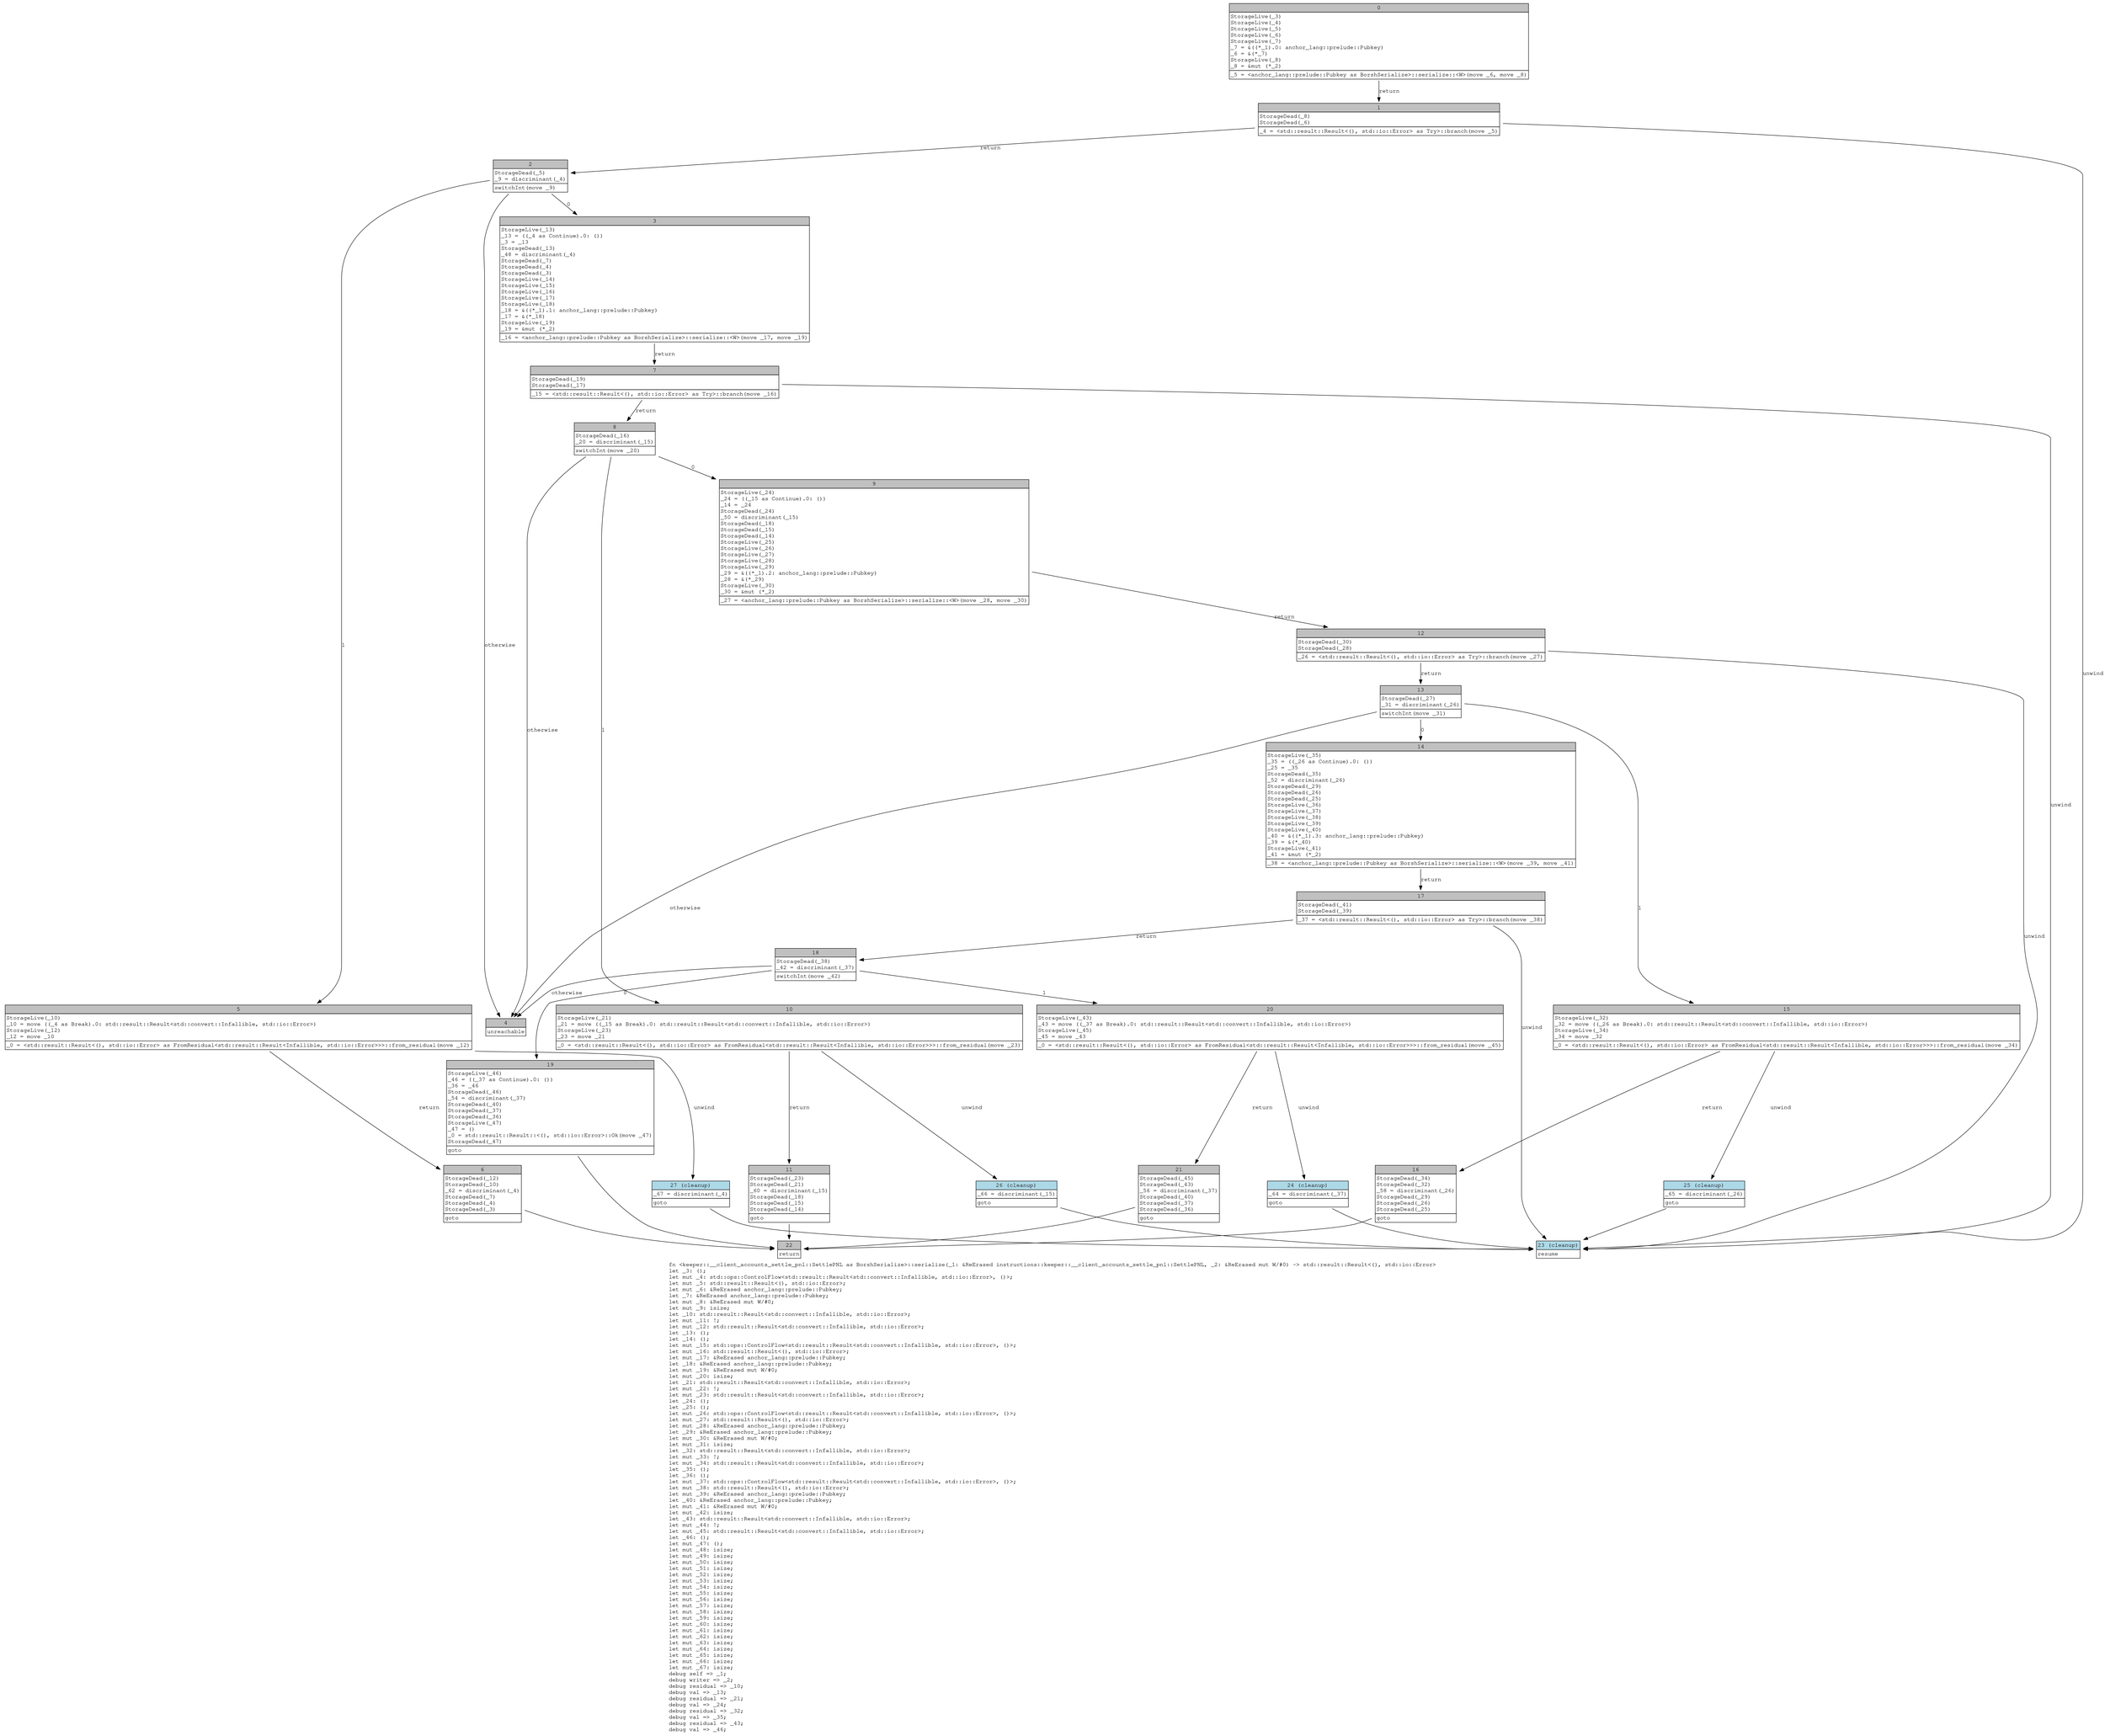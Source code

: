 digraph Mir_0_9871 {
    graph [fontname="Courier, monospace"];
    node [fontname="Courier, monospace"];
    edge [fontname="Courier, monospace"];
    label=<fn &lt;keeper::__client_accounts_settle_pnl::SettlePNL as BorshSerialize&gt;::serialize(_1: &amp;ReErased instructions::keeper::__client_accounts_settle_pnl::SettlePNL, _2: &amp;ReErased mut W/#0) -&gt; std::result::Result&lt;(), std::io::Error&gt;<br align="left"/>let _3: ();<br align="left"/>let mut _4: std::ops::ControlFlow&lt;std::result::Result&lt;std::convert::Infallible, std::io::Error&gt;, ()&gt;;<br align="left"/>let mut _5: std::result::Result&lt;(), std::io::Error&gt;;<br align="left"/>let mut _6: &amp;ReErased anchor_lang::prelude::Pubkey;<br align="left"/>let _7: &amp;ReErased anchor_lang::prelude::Pubkey;<br align="left"/>let mut _8: &amp;ReErased mut W/#0;<br align="left"/>let mut _9: isize;<br align="left"/>let _10: std::result::Result&lt;std::convert::Infallible, std::io::Error&gt;;<br align="left"/>let mut _11: !;<br align="left"/>let mut _12: std::result::Result&lt;std::convert::Infallible, std::io::Error&gt;;<br align="left"/>let _13: ();<br align="left"/>let _14: ();<br align="left"/>let mut _15: std::ops::ControlFlow&lt;std::result::Result&lt;std::convert::Infallible, std::io::Error&gt;, ()&gt;;<br align="left"/>let mut _16: std::result::Result&lt;(), std::io::Error&gt;;<br align="left"/>let mut _17: &amp;ReErased anchor_lang::prelude::Pubkey;<br align="left"/>let _18: &amp;ReErased anchor_lang::prelude::Pubkey;<br align="left"/>let mut _19: &amp;ReErased mut W/#0;<br align="left"/>let mut _20: isize;<br align="left"/>let _21: std::result::Result&lt;std::convert::Infallible, std::io::Error&gt;;<br align="left"/>let mut _22: !;<br align="left"/>let mut _23: std::result::Result&lt;std::convert::Infallible, std::io::Error&gt;;<br align="left"/>let _24: ();<br align="left"/>let _25: ();<br align="left"/>let mut _26: std::ops::ControlFlow&lt;std::result::Result&lt;std::convert::Infallible, std::io::Error&gt;, ()&gt;;<br align="left"/>let mut _27: std::result::Result&lt;(), std::io::Error&gt;;<br align="left"/>let mut _28: &amp;ReErased anchor_lang::prelude::Pubkey;<br align="left"/>let _29: &amp;ReErased anchor_lang::prelude::Pubkey;<br align="left"/>let mut _30: &amp;ReErased mut W/#0;<br align="left"/>let mut _31: isize;<br align="left"/>let _32: std::result::Result&lt;std::convert::Infallible, std::io::Error&gt;;<br align="left"/>let mut _33: !;<br align="left"/>let mut _34: std::result::Result&lt;std::convert::Infallible, std::io::Error&gt;;<br align="left"/>let _35: ();<br align="left"/>let _36: ();<br align="left"/>let mut _37: std::ops::ControlFlow&lt;std::result::Result&lt;std::convert::Infallible, std::io::Error&gt;, ()&gt;;<br align="left"/>let mut _38: std::result::Result&lt;(), std::io::Error&gt;;<br align="left"/>let mut _39: &amp;ReErased anchor_lang::prelude::Pubkey;<br align="left"/>let _40: &amp;ReErased anchor_lang::prelude::Pubkey;<br align="left"/>let mut _41: &amp;ReErased mut W/#0;<br align="left"/>let mut _42: isize;<br align="left"/>let _43: std::result::Result&lt;std::convert::Infallible, std::io::Error&gt;;<br align="left"/>let mut _44: !;<br align="left"/>let mut _45: std::result::Result&lt;std::convert::Infallible, std::io::Error&gt;;<br align="left"/>let _46: ();<br align="left"/>let mut _47: ();<br align="left"/>let mut _48: isize;<br align="left"/>let mut _49: isize;<br align="left"/>let mut _50: isize;<br align="left"/>let mut _51: isize;<br align="left"/>let mut _52: isize;<br align="left"/>let mut _53: isize;<br align="left"/>let mut _54: isize;<br align="left"/>let mut _55: isize;<br align="left"/>let mut _56: isize;<br align="left"/>let mut _57: isize;<br align="left"/>let mut _58: isize;<br align="left"/>let mut _59: isize;<br align="left"/>let mut _60: isize;<br align="left"/>let mut _61: isize;<br align="left"/>let mut _62: isize;<br align="left"/>let mut _63: isize;<br align="left"/>let mut _64: isize;<br align="left"/>let mut _65: isize;<br align="left"/>let mut _66: isize;<br align="left"/>let mut _67: isize;<br align="left"/>debug self =&gt; _1;<br align="left"/>debug writer =&gt; _2;<br align="left"/>debug residual =&gt; _10;<br align="left"/>debug val =&gt; _13;<br align="left"/>debug residual =&gt; _21;<br align="left"/>debug val =&gt; _24;<br align="left"/>debug residual =&gt; _32;<br align="left"/>debug val =&gt; _35;<br align="left"/>debug residual =&gt; _43;<br align="left"/>debug val =&gt; _46;<br align="left"/>>;
    bb0__0_9871 [shape="none", label=<<table border="0" cellborder="1" cellspacing="0"><tr><td bgcolor="gray" align="center" colspan="1">0</td></tr><tr><td align="left" balign="left">StorageLive(_3)<br/>StorageLive(_4)<br/>StorageLive(_5)<br/>StorageLive(_6)<br/>StorageLive(_7)<br/>_7 = &amp;((*_1).0: anchor_lang::prelude::Pubkey)<br/>_6 = &amp;(*_7)<br/>StorageLive(_8)<br/>_8 = &amp;mut (*_2)<br/></td></tr><tr><td align="left">_5 = &lt;anchor_lang::prelude::Pubkey as BorshSerialize&gt;::serialize::&lt;W&gt;(move _6, move _8)</td></tr></table>>];
    bb1__0_9871 [shape="none", label=<<table border="0" cellborder="1" cellspacing="0"><tr><td bgcolor="gray" align="center" colspan="1">1</td></tr><tr><td align="left" balign="left">StorageDead(_8)<br/>StorageDead(_6)<br/></td></tr><tr><td align="left">_4 = &lt;std::result::Result&lt;(), std::io::Error&gt; as Try&gt;::branch(move _5)</td></tr></table>>];
    bb2__0_9871 [shape="none", label=<<table border="0" cellborder="1" cellspacing="0"><tr><td bgcolor="gray" align="center" colspan="1">2</td></tr><tr><td align="left" balign="left">StorageDead(_5)<br/>_9 = discriminant(_4)<br/></td></tr><tr><td align="left">switchInt(move _9)</td></tr></table>>];
    bb3__0_9871 [shape="none", label=<<table border="0" cellborder="1" cellspacing="0"><tr><td bgcolor="gray" align="center" colspan="1">3</td></tr><tr><td align="left" balign="left">StorageLive(_13)<br/>_13 = ((_4 as Continue).0: ())<br/>_3 = _13<br/>StorageDead(_13)<br/>_48 = discriminant(_4)<br/>StorageDead(_7)<br/>StorageDead(_4)<br/>StorageDead(_3)<br/>StorageLive(_14)<br/>StorageLive(_15)<br/>StorageLive(_16)<br/>StorageLive(_17)<br/>StorageLive(_18)<br/>_18 = &amp;((*_1).1: anchor_lang::prelude::Pubkey)<br/>_17 = &amp;(*_18)<br/>StorageLive(_19)<br/>_19 = &amp;mut (*_2)<br/></td></tr><tr><td align="left">_16 = &lt;anchor_lang::prelude::Pubkey as BorshSerialize&gt;::serialize::&lt;W&gt;(move _17, move _19)</td></tr></table>>];
    bb4__0_9871 [shape="none", label=<<table border="0" cellborder="1" cellspacing="0"><tr><td bgcolor="gray" align="center" colspan="1">4</td></tr><tr><td align="left">unreachable</td></tr></table>>];
    bb5__0_9871 [shape="none", label=<<table border="0" cellborder="1" cellspacing="0"><tr><td bgcolor="gray" align="center" colspan="1">5</td></tr><tr><td align="left" balign="left">StorageLive(_10)<br/>_10 = move ((_4 as Break).0: std::result::Result&lt;std::convert::Infallible, std::io::Error&gt;)<br/>StorageLive(_12)<br/>_12 = move _10<br/></td></tr><tr><td align="left">_0 = &lt;std::result::Result&lt;(), std::io::Error&gt; as FromResidual&lt;std::result::Result&lt;Infallible, std::io::Error&gt;&gt;&gt;::from_residual(move _12)</td></tr></table>>];
    bb6__0_9871 [shape="none", label=<<table border="0" cellborder="1" cellspacing="0"><tr><td bgcolor="gray" align="center" colspan="1">6</td></tr><tr><td align="left" balign="left">StorageDead(_12)<br/>StorageDead(_10)<br/>_62 = discriminant(_4)<br/>StorageDead(_7)<br/>StorageDead(_4)<br/>StorageDead(_3)<br/></td></tr><tr><td align="left">goto</td></tr></table>>];
    bb7__0_9871 [shape="none", label=<<table border="0" cellborder="1" cellspacing="0"><tr><td bgcolor="gray" align="center" colspan="1">7</td></tr><tr><td align="left" balign="left">StorageDead(_19)<br/>StorageDead(_17)<br/></td></tr><tr><td align="left">_15 = &lt;std::result::Result&lt;(), std::io::Error&gt; as Try&gt;::branch(move _16)</td></tr></table>>];
    bb8__0_9871 [shape="none", label=<<table border="0" cellborder="1" cellspacing="0"><tr><td bgcolor="gray" align="center" colspan="1">8</td></tr><tr><td align="left" balign="left">StorageDead(_16)<br/>_20 = discriminant(_15)<br/></td></tr><tr><td align="left">switchInt(move _20)</td></tr></table>>];
    bb9__0_9871 [shape="none", label=<<table border="0" cellborder="1" cellspacing="0"><tr><td bgcolor="gray" align="center" colspan="1">9</td></tr><tr><td align="left" balign="left">StorageLive(_24)<br/>_24 = ((_15 as Continue).0: ())<br/>_14 = _24<br/>StorageDead(_24)<br/>_50 = discriminant(_15)<br/>StorageDead(_18)<br/>StorageDead(_15)<br/>StorageDead(_14)<br/>StorageLive(_25)<br/>StorageLive(_26)<br/>StorageLive(_27)<br/>StorageLive(_28)<br/>StorageLive(_29)<br/>_29 = &amp;((*_1).2: anchor_lang::prelude::Pubkey)<br/>_28 = &amp;(*_29)<br/>StorageLive(_30)<br/>_30 = &amp;mut (*_2)<br/></td></tr><tr><td align="left">_27 = &lt;anchor_lang::prelude::Pubkey as BorshSerialize&gt;::serialize::&lt;W&gt;(move _28, move _30)</td></tr></table>>];
    bb10__0_9871 [shape="none", label=<<table border="0" cellborder="1" cellspacing="0"><tr><td bgcolor="gray" align="center" colspan="1">10</td></tr><tr><td align="left" balign="left">StorageLive(_21)<br/>_21 = move ((_15 as Break).0: std::result::Result&lt;std::convert::Infallible, std::io::Error&gt;)<br/>StorageLive(_23)<br/>_23 = move _21<br/></td></tr><tr><td align="left">_0 = &lt;std::result::Result&lt;(), std::io::Error&gt; as FromResidual&lt;std::result::Result&lt;Infallible, std::io::Error&gt;&gt;&gt;::from_residual(move _23)</td></tr></table>>];
    bb11__0_9871 [shape="none", label=<<table border="0" cellborder="1" cellspacing="0"><tr><td bgcolor="gray" align="center" colspan="1">11</td></tr><tr><td align="left" balign="left">StorageDead(_23)<br/>StorageDead(_21)<br/>_60 = discriminant(_15)<br/>StorageDead(_18)<br/>StorageDead(_15)<br/>StorageDead(_14)<br/></td></tr><tr><td align="left">goto</td></tr></table>>];
    bb12__0_9871 [shape="none", label=<<table border="0" cellborder="1" cellspacing="0"><tr><td bgcolor="gray" align="center" colspan="1">12</td></tr><tr><td align="left" balign="left">StorageDead(_30)<br/>StorageDead(_28)<br/></td></tr><tr><td align="left">_26 = &lt;std::result::Result&lt;(), std::io::Error&gt; as Try&gt;::branch(move _27)</td></tr></table>>];
    bb13__0_9871 [shape="none", label=<<table border="0" cellborder="1" cellspacing="0"><tr><td bgcolor="gray" align="center" colspan="1">13</td></tr><tr><td align="left" balign="left">StorageDead(_27)<br/>_31 = discriminant(_26)<br/></td></tr><tr><td align="left">switchInt(move _31)</td></tr></table>>];
    bb14__0_9871 [shape="none", label=<<table border="0" cellborder="1" cellspacing="0"><tr><td bgcolor="gray" align="center" colspan="1">14</td></tr><tr><td align="left" balign="left">StorageLive(_35)<br/>_35 = ((_26 as Continue).0: ())<br/>_25 = _35<br/>StorageDead(_35)<br/>_52 = discriminant(_26)<br/>StorageDead(_29)<br/>StorageDead(_26)<br/>StorageDead(_25)<br/>StorageLive(_36)<br/>StorageLive(_37)<br/>StorageLive(_38)<br/>StorageLive(_39)<br/>StorageLive(_40)<br/>_40 = &amp;((*_1).3: anchor_lang::prelude::Pubkey)<br/>_39 = &amp;(*_40)<br/>StorageLive(_41)<br/>_41 = &amp;mut (*_2)<br/></td></tr><tr><td align="left">_38 = &lt;anchor_lang::prelude::Pubkey as BorshSerialize&gt;::serialize::&lt;W&gt;(move _39, move _41)</td></tr></table>>];
    bb15__0_9871 [shape="none", label=<<table border="0" cellborder="1" cellspacing="0"><tr><td bgcolor="gray" align="center" colspan="1">15</td></tr><tr><td align="left" balign="left">StorageLive(_32)<br/>_32 = move ((_26 as Break).0: std::result::Result&lt;std::convert::Infallible, std::io::Error&gt;)<br/>StorageLive(_34)<br/>_34 = move _32<br/></td></tr><tr><td align="left">_0 = &lt;std::result::Result&lt;(), std::io::Error&gt; as FromResidual&lt;std::result::Result&lt;Infallible, std::io::Error&gt;&gt;&gt;::from_residual(move _34)</td></tr></table>>];
    bb16__0_9871 [shape="none", label=<<table border="0" cellborder="1" cellspacing="0"><tr><td bgcolor="gray" align="center" colspan="1">16</td></tr><tr><td align="left" balign="left">StorageDead(_34)<br/>StorageDead(_32)<br/>_58 = discriminant(_26)<br/>StorageDead(_29)<br/>StorageDead(_26)<br/>StorageDead(_25)<br/></td></tr><tr><td align="left">goto</td></tr></table>>];
    bb17__0_9871 [shape="none", label=<<table border="0" cellborder="1" cellspacing="0"><tr><td bgcolor="gray" align="center" colspan="1">17</td></tr><tr><td align="left" balign="left">StorageDead(_41)<br/>StorageDead(_39)<br/></td></tr><tr><td align="left">_37 = &lt;std::result::Result&lt;(), std::io::Error&gt; as Try&gt;::branch(move _38)</td></tr></table>>];
    bb18__0_9871 [shape="none", label=<<table border="0" cellborder="1" cellspacing="0"><tr><td bgcolor="gray" align="center" colspan="1">18</td></tr><tr><td align="left" balign="left">StorageDead(_38)<br/>_42 = discriminant(_37)<br/></td></tr><tr><td align="left">switchInt(move _42)</td></tr></table>>];
    bb19__0_9871 [shape="none", label=<<table border="0" cellborder="1" cellspacing="0"><tr><td bgcolor="gray" align="center" colspan="1">19</td></tr><tr><td align="left" balign="left">StorageLive(_46)<br/>_46 = ((_37 as Continue).0: ())<br/>_36 = _46<br/>StorageDead(_46)<br/>_54 = discriminant(_37)<br/>StorageDead(_40)<br/>StorageDead(_37)<br/>StorageDead(_36)<br/>StorageLive(_47)<br/>_47 = ()<br/>_0 = std::result::Result::&lt;(), std::io::Error&gt;::Ok(move _47)<br/>StorageDead(_47)<br/></td></tr><tr><td align="left">goto</td></tr></table>>];
    bb20__0_9871 [shape="none", label=<<table border="0" cellborder="1" cellspacing="0"><tr><td bgcolor="gray" align="center" colspan="1">20</td></tr><tr><td align="left" balign="left">StorageLive(_43)<br/>_43 = move ((_37 as Break).0: std::result::Result&lt;std::convert::Infallible, std::io::Error&gt;)<br/>StorageLive(_45)<br/>_45 = move _43<br/></td></tr><tr><td align="left">_0 = &lt;std::result::Result&lt;(), std::io::Error&gt; as FromResidual&lt;std::result::Result&lt;Infallible, std::io::Error&gt;&gt;&gt;::from_residual(move _45)</td></tr></table>>];
    bb21__0_9871 [shape="none", label=<<table border="0" cellborder="1" cellspacing="0"><tr><td bgcolor="gray" align="center" colspan="1">21</td></tr><tr><td align="left" balign="left">StorageDead(_45)<br/>StorageDead(_43)<br/>_56 = discriminant(_37)<br/>StorageDead(_40)<br/>StorageDead(_37)<br/>StorageDead(_36)<br/></td></tr><tr><td align="left">goto</td></tr></table>>];
    bb22__0_9871 [shape="none", label=<<table border="0" cellborder="1" cellspacing="0"><tr><td bgcolor="gray" align="center" colspan="1">22</td></tr><tr><td align="left">return</td></tr></table>>];
    bb23__0_9871 [shape="none", label=<<table border="0" cellborder="1" cellspacing="0"><tr><td bgcolor="lightblue" align="center" colspan="1">23 (cleanup)</td></tr><tr><td align="left">resume</td></tr></table>>];
    bb24__0_9871 [shape="none", label=<<table border="0" cellborder="1" cellspacing="0"><tr><td bgcolor="lightblue" align="center" colspan="1">24 (cleanup)</td></tr><tr><td align="left" balign="left">_64 = discriminant(_37)<br/></td></tr><tr><td align="left">goto</td></tr></table>>];
    bb25__0_9871 [shape="none", label=<<table border="0" cellborder="1" cellspacing="0"><tr><td bgcolor="lightblue" align="center" colspan="1">25 (cleanup)</td></tr><tr><td align="left" balign="left">_65 = discriminant(_26)<br/></td></tr><tr><td align="left">goto</td></tr></table>>];
    bb26__0_9871 [shape="none", label=<<table border="0" cellborder="1" cellspacing="0"><tr><td bgcolor="lightblue" align="center" colspan="1">26 (cleanup)</td></tr><tr><td align="left" balign="left">_66 = discriminant(_15)<br/></td></tr><tr><td align="left">goto</td></tr></table>>];
    bb27__0_9871 [shape="none", label=<<table border="0" cellborder="1" cellspacing="0"><tr><td bgcolor="lightblue" align="center" colspan="1">27 (cleanup)</td></tr><tr><td align="left" balign="left">_67 = discriminant(_4)<br/></td></tr><tr><td align="left">goto</td></tr></table>>];
    bb0__0_9871 -> bb1__0_9871 [label="return"];
    bb1__0_9871 -> bb2__0_9871 [label="return"];
    bb1__0_9871 -> bb23__0_9871 [label="unwind"];
    bb2__0_9871 -> bb3__0_9871 [label="0"];
    bb2__0_9871 -> bb5__0_9871 [label="1"];
    bb2__0_9871 -> bb4__0_9871 [label="otherwise"];
    bb3__0_9871 -> bb7__0_9871 [label="return"];
    bb5__0_9871 -> bb6__0_9871 [label="return"];
    bb5__0_9871 -> bb27__0_9871 [label="unwind"];
    bb6__0_9871 -> bb22__0_9871 [label=""];
    bb7__0_9871 -> bb8__0_9871 [label="return"];
    bb7__0_9871 -> bb23__0_9871 [label="unwind"];
    bb8__0_9871 -> bb9__0_9871 [label="0"];
    bb8__0_9871 -> bb10__0_9871 [label="1"];
    bb8__0_9871 -> bb4__0_9871 [label="otherwise"];
    bb9__0_9871 -> bb12__0_9871 [label="return"];
    bb10__0_9871 -> bb11__0_9871 [label="return"];
    bb10__0_9871 -> bb26__0_9871 [label="unwind"];
    bb11__0_9871 -> bb22__0_9871 [label=""];
    bb12__0_9871 -> bb13__0_9871 [label="return"];
    bb12__0_9871 -> bb23__0_9871 [label="unwind"];
    bb13__0_9871 -> bb14__0_9871 [label="0"];
    bb13__0_9871 -> bb15__0_9871 [label="1"];
    bb13__0_9871 -> bb4__0_9871 [label="otherwise"];
    bb14__0_9871 -> bb17__0_9871 [label="return"];
    bb15__0_9871 -> bb16__0_9871 [label="return"];
    bb15__0_9871 -> bb25__0_9871 [label="unwind"];
    bb16__0_9871 -> bb22__0_9871 [label=""];
    bb17__0_9871 -> bb18__0_9871 [label="return"];
    bb17__0_9871 -> bb23__0_9871 [label="unwind"];
    bb18__0_9871 -> bb19__0_9871 [label="0"];
    bb18__0_9871 -> bb20__0_9871 [label="1"];
    bb18__0_9871 -> bb4__0_9871 [label="otherwise"];
    bb19__0_9871 -> bb22__0_9871 [label=""];
    bb20__0_9871 -> bb21__0_9871 [label="return"];
    bb20__0_9871 -> bb24__0_9871 [label="unwind"];
    bb21__0_9871 -> bb22__0_9871 [label=""];
    bb24__0_9871 -> bb23__0_9871 [label=""];
    bb25__0_9871 -> bb23__0_9871 [label=""];
    bb26__0_9871 -> bb23__0_9871 [label=""];
    bb27__0_9871 -> bb23__0_9871 [label=""];
}

